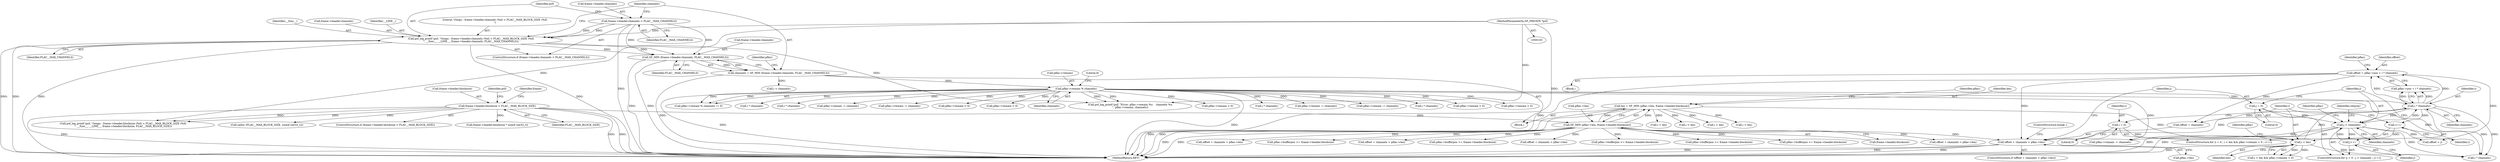 digraph "0_libsndfile_60b234301adf258786d8b90be5c1d437fc8799e0@pointer" {
"1000527" [label="(Call,offset + channels > pflac->len)"];
"1000506" [label="(Call,offset = pflac->pos + i * channels)"];
"1000512" [label="(Call,i * channels)"];
"1000495" [label="(Call,i < len)"];
"1000503" [label="(Call,i++)"];
"1000491" [label="(Call,i = 0)"];
"1000246" [label="(Call,len = SF_MIN (pflac->len, frame->header.blocksize))"];
"1000248" [label="(Call,SF_MIN (pflac->len, frame->header.blocksize))"];
"1000135" [label="(Call,frame->header.blocksize > FLAC__MAX_BLOCK_SIZE)"];
"1000259" [label="(Call,pflac->remain % channels)"];
"1000180" [label="(Call,channels = SF_MIN (frame->header.channels, FLAC__MAX_CHANNELS))"];
"1000182" [label="(Call,SF_MIN (frame->header.channels, FLAC__MAX_CHANNELS))"];
"1000162" [label="(Call,frame->header.channels > FLAC__MAX_CHANNELS)"];
"1000169" [label="(Call,psf_log_printf (psf, \"Ooops : frame->header.channels (%d) > FLAC__MAX_BLOCK_SIZE (%d)\n\", __func__, __LINE__, frame->header.channels, FLAC__MAX_CHANNELS))"];
"1000104" [label="(MethodParameterIn,SF_PRIVATE *psf)"];
"1000539" [label="(Call,j < channels)"];
"1000542" [label="(Call,j++)"];
"1000536" [label="(Call,j = 0)"];
"1000183" [label="(Call,frame->header.channels)"];
"1000512" [label="(Call,i * channels)"];
"1000173" [label="(Identifier,__LINE__)"];
"1000179" [label="(Identifier,FLAC__MAX_CHANNELS)"];
"1000749" [label="(Call,offset + channels > pflac->len)"];
"1000169" [label="(Call,psf_log_printf (psf, \"Ooops : frame->header.channels (%d) > FLAC__MAX_BLOCK_SIZE (%d)\n\", __func__, __LINE__, frame->header.channels, FLAC__MAX_CHANNELS))"];
"1000168" [label="(Identifier,FLAC__MAX_CHANNELS)"];
"1000141" [label="(Identifier,FLAC__MAX_BLOCK_SIZE)"];
"1000143" [label="(Call,psf_log_printf (psf, \"Ooops : frame->header.blocksize (%d) > FLAC__MAX_BLOCK_SIZE (%d)\n\", __func__, __LINE__, frame->header.blocksize, FLAC__MAX_BLOCK_SIZE))"];
"1000717" [label="(Call,i < len)"];
"1000505" [label="(Block,)"];
"1000639" [label="(Call,offset + channels > pflac->len)"];
"1000496" [label="(Identifier,i)"];
"1000220" [label="(Call,calloc (FLAC__MAX_BLOCK_SIZE, sizeof (int32_t)))"];
"1000162" [label="(Call,frame->header.channels > FLAC__MAX_CHANNELS)"];
"1000378" [label="(Call,pflac->remain -= channels)"];
"1000531" [label="(Call,pflac->len)"];
"1000537" [label="(Identifier,j)"];
"1000808" [label="(MethodReturn,RET)"];
"1000547" [label="(Call,offset + j)"];
"1000460" [label="(Call,pflac->remain -= channels)"];
"1000144" [label="(Identifier,psf)"];
"1000563" [label="(Identifier,pflac)"];
"1000610" [label="(Call,pflac->remain > 0)"];
"1000491" [label="(Call,i = 0)"];
"1000317" [label="(Call,pflac->remain > 0)"];
"1000335" [label="(Call,pflac->bufferpos >= frame->header.blocksize)"];
"1000263" [label="(Identifier,channels)"];
"1000546" [label="(Identifier,retpcm)"];
"1000506" [label="(Call,offset = pflac->pos + i * channels)"];
"1000534" [label="(ControlStructure,break ;)"];
"1000497" [label="(Identifier,len)"];
"1000163" [label="(Call,frame->header.channels)"];
"1000171" [label="(Literal,\"Ooops : frame->header.channels (%d) > FLAC__MAX_BLOCK_SIZE (%d)\n\")"];
"1000504" [label="(Identifier,i)"];
"1000181" [label="(Identifier,channels)"];
"1000426" [label="(Call,offset + channels > pflac->len)"];
"1000247" [label="(Identifier,len)"];
"1000134" [label="(ControlStructure,if (frame->header.blocksize > FLAC__MAX_BLOCK_SIZE))"];
"1000259" [label="(Call,pflac->remain % channels)"];
"1000394" [label="(Call,i < len)"];
"1000415" [label="(Call,pflac->bufferpos >= frame->header.blocksize)"];
"1000192" [label="(Identifier,pflac)"];
"1000500" [label="(Identifier,pflac)"];
"1000495" [label="(Call,i < len)"];
"1000248" [label="(Call,SF_MIN (pflac->len, frame->header.blocksize))"];
"1000314" [label="(Call,i < len)"];
"1000538" [label="(Literal,0)"];
"1000266" [label="(Call,psf_log_printf (psf, \"Error: pflac->remain %u    channels %u\n\", pflac->remain, channels))"];
"1000541" [label="(Identifier,channels)"];
"1000261" [label="(Identifier,pflac)"];
"1000346" [label="(Call,offset + channels > pflac->len)"];
"1000233" [label="(Call,frame->header.blocksize * sizeof (int32_t))"];
"1000720" [label="(Call,pflac->remain > 0)"];
"1000514" [label="(Identifier,channels)"];
"1000136" [label="(Call,frame->header.blocksize)"];
"1000539" [label="(Call,j < channels)"];
"1000135" [label="(Call,frame->header.blocksize > FLAC__MAX_BLOCK_SIZE)"];
"1000734" [label="(Call,i * channels)"];
"1000527" [label="(Call,offset + channels > pflac->len)"];
"1000543" [label="(Identifier,j)"];
"1000105" [label="(Block,)"];
"1000508" [label="(Call,pflac->pos + i * channels)"];
"1000246" [label="(Call,len = SF_MIN (pflac->len, frame->header.blocksize))"];
"1000513" [label="(Identifier,i)"];
"1000796" [label="(Call,i * channels)"];
"1000671" [label="(Call,pflac->remain -= channels)"];
"1000526" [label="(ControlStructure,if (offset + channels > pflac->len))"];
"1000170" [label="(Identifier,psf)"];
"1000503" [label="(Call,i++)"];
"1000507" [label="(Identifier,offset)"];
"1000738" [label="(Call,pflac->bufferpos >= frame->header.blocksize)"];
"1000264" [label="(Literal,0)"];
"1000180" [label="(Call,channels = SF_MIN (frame->header.channels, FLAC__MAX_CHANNELS))"];
"1000535" [label="(ControlStructure,for (j = 0 ; j < channels ; j++))"];
"1000161" [label="(ControlStructure,if (frame->header.channels > FLAC__MAX_CHANNELS))"];
"1000249" [label="(Call,pflac->len)"];
"1000493" [label="(Literal,0)"];
"1000781" [label="(Call,pflac->remain -= channels)"];
"1000411" [label="(Call,i * channels)"];
"1000104" [label="(MethodParameterIn,SF_PRIVATE *psf)"];
"1000528" [label="(Call,offset + channels)"];
"1000492" [label="(Identifier,i)"];
"1000172" [label="(Identifier,__func__)"];
"1000561" [label="(Call,pflac->remain -= channels)"];
"1000628" [label="(Call,pflac->bufferpos >= frame->header.blocksize)"];
"1000174" [label="(Call,frame->header.channels)"];
"1000165" [label="(Identifier,frame)"];
"1000540" [label="(Identifier,j)"];
"1000397" [label="(Call,pflac->remain > 0)"];
"1000188" [label="(Identifier,FLAC__MAX_CHANNELS)"];
"1000490" [label="(ControlStructure,for (i = 0 ; i < len && pflac->remain > 0 ; i++))"];
"1000498" [label="(Call,pflac->remain > 0)"];
"1000200" [label="(Call,i < channels)"];
"1000516" [label="(Call,pflac->bufferpos >= frame->header.blocksize)"];
"1000518" [label="(Identifier,pflac)"];
"1000258" [label="(Call,pflac->remain % channels != 0)"];
"1000607" [label="(Call,i < len)"];
"1000542" [label="(Call,j++)"];
"1000331" [label="(Call,i * channels)"];
"1000252" [label="(Call,frame->header.blocksize)"];
"1000260" [label="(Call,pflac->remain)"];
"1000624" [label="(Call,i * channels)"];
"1000536" [label="(Call,j = 0)"];
"1000182" [label="(Call,SF_MIN (frame->header.channels, FLAC__MAX_CHANNELS))"];
"1000494" [label="(Call,i < len && pflac->remain > 0)"];
"1000527" -> "1000526"  [label="AST: "];
"1000527" -> "1000531"  [label="CFG: "];
"1000528" -> "1000527"  [label="AST: "];
"1000531" -> "1000527"  [label="AST: "];
"1000534" -> "1000527"  [label="CFG: "];
"1000537" -> "1000527"  [label="CFG: "];
"1000527" -> "1000808"  [label="DDG: "];
"1000527" -> "1000808"  [label="DDG: "];
"1000527" -> "1000808"  [label="DDG: "];
"1000506" -> "1000527"  [label="DDG: "];
"1000512" -> "1000527"  [label="DDG: "];
"1000248" -> "1000527"  [label="DDG: "];
"1000506" -> "1000505"  [label="AST: "];
"1000506" -> "1000508"  [label="CFG: "];
"1000507" -> "1000506"  [label="AST: "];
"1000508" -> "1000506"  [label="AST: "];
"1000518" -> "1000506"  [label="CFG: "];
"1000506" -> "1000808"  [label="DDG: "];
"1000512" -> "1000506"  [label="DDG: "];
"1000512" -> "1000506"  [label="DDG: "];
"1000506" -> "1000528"  [label="DDG: "];
"1000506" -> "1000547"  [label="DDG: "];
"1000512" -> "1000508"  [label="AST: "];
"1000512" -> "1000514"  [label="CFG: "];
"1000513" -> "1000512"  [label="AST: "];
"1000514" -> "1000512"  [label="AST: "];
"1000508" -> "1000512"  [label="CFG: "];
"1000512" -> "1000503"  [label="DDG: "];
"1000512" -> "1000508"  [label="DDG: "];
"1000512" -> "1000508"  [label="DDG: "];
"1000495" -> "1000512"  [label="DDG: "];
"1000259" -> "1000512"  [label="DDG: "];
"1000539" -> "1000512"  [label="DDG: "];
"1000512" -> "1000528"  [label="DDG: "];
"1000512" -> "1000539"  [label="DDG: "];
"1000512" -> "1000796"  [label="DDG: "];
"1000512" -> "1000796"  [label="DDG: "];
"1000495" -> "1000494"  [label="AST: "];
"1000495" -> "1000497"  [label="CFG: "];
"1000496" -> "1000495"  [label="AST: "];
"1000497" -> "1000495"  [label="AST: "];
"1000500" -> "1000495"  [label="CFG: "];
"1000494" -> "1000495"  [label="CFG: "];
"1000495" -> "1000808"  [label="DDG: "];
"1000495" -> "1000494"  [label="DDG: "];
"1000495" -> "1000494"  [label="DDG: "];
"1000503" -> "1000495"  [label="DDG: "];
"1000491" -> "1000495"  [label="DDG: "];
"1000246" -> "1000495"  [label="DDG: "];
"1000495" -> "1000796"  [label="DDG: "];
"1000503" -> "1000490"  [label="AST: "];
"1000503" -> "1000504"  [label="CFG: "];
"1000504" -> "1000503"  [label="AST: "];
"1000496" -> "1000503"  [label="CFG: "];
"1000491" -> "1000490"  [label="AST: "];
"1000491" -> "1000493"  [label="CFG: "];
"1000492" -> "1000491"  [label="AST: "];
"1000493" -> "1000491"  [label="AST: "];
"1000496" -> "1000491"  [label="CFG: "];
"1000246" -> "1000105"  [label="AST: "];
"1000246" -> "1000248"  [label="CFG: "];
"1000247" -> "1000246"  [label="AST: "];
"1000248" -> "1000246"  [label="AST: "];
"1000261" -> "1000246"  [label="CFG: "];
"1000246" -> "1000808"  [label="DDG: "];
"1000246" -> "1000808"  [label="DDG: "];
"1000248" -> "1000246"  [label="DDG: "];
"1000248" -> "1000246"  [label="DDG: "];
"1000246" -> "1000314"  [label="DDG: "];
"1000246" -> "1000394"  [label="DDG: "];
"1000246" -> "1000607"  [label="DDG: "];
"1000246" -> "1000717"  [label="DDG: "];
"1000248" -> "1000252"  [label="CFG: "];
"1000249" -> "1000248"  [label="AST: "];
"1000252" -> "1000248"  [label="AST: "];
"1000248" -> "1000808"  [label="DDG: "];
"1000248" -> "1000808"  [label="DDG: "];
"1000135" -> "1000248"  [label="DDG: "];
"1000248" -> "1000335"  [label="DDG: "];
"1000248" -> "1000346"  [label="DDG: "];
"1000248" -> "1000415"  [label="DDG: "];
"1000248" -> "1000426"  [label="DDG: "];
"1000248" -> "1000516"  [label="DDG: "];
"1000248" -> "1000628"  [label="DDG: "];
"1000248" -> "1000639"  [label="DDG: "];
"1000248" -> "1000738"  [label="DDG: "];
"1000248" -> "1000749"  [label="DDG: "];
"1000135" -> "1000134"  [label="AST: "];
"1000135" -> "1000141"  [label="CFG: "];
"1000136" -> "1000135"  [label="AST: "];
"1000141" -> "1000135"  [label="AST: "];
"1000144" -> "1000135"  [label="CFG: "];
"1000165" -> "1000135"  [label="CFG: "];
"1000135" -> "1000808"  [label="DDG: "];
"1000135" -> "1000808"  [label="DDG: "];
"1000135" -> "1000808"  [label="DDG: "];
"1000135" -> "1000143"  [label="DDG: "];
"1000135" -> "1000143"  [label="DDG: "];
"1000135" -> "1000220"  [label="DDG: "];
"1000135" -> "1000233"  [label="DDG: "];
"1000259" -> "1000258"  [label="AST: "];
"1000259" -> "1000263"  [label="CFG: "];
"1000260" -> "1000259"  [label="AST: "];
"1000263" -> "1000259"  [label="AST: "];
"1000264" -> "1000259"  [label="CFG: "];
"1000259" -> "1000808"  [label="DDG: "];
"1000259" -> "1000808"  [label="DDG: "];
"1000259" -> "1000258"  [label="DDG: "];
"1000259" -> "1000258"  [label="DDG: "];
"1000180" -> "1000259"  [label="DDG: "];
"1000259" -> "1000266"  [label="DDG: "];
"1000259" -> "1000266"  [label="DDG: "];
"1000259" -> "1000317"  [label="DDG: "];
"1000259" -> "1000331"  [label="DDG: "];
"1000259" -> "1000378"  [label="DDG: "];
"1000259" -> "1000397"  [label="DDG: "];
"1000259" -> "1000411"  [label="DDG: "];
"1000259" -> "1000460"  [label="DDG: "];
"1000259" -> "1000498"  [label="DDG: "];
"1000259" -> "1000561"  [label="DDG: "];
"1000259" -> "1000610"  [label="DDG: "];
"1000259" -> "1000624"  [label="DDG: "];
"1000259" -> "1000671"  [label="DDG: "];
"1000259" -> "1000720"  [label="DDG: "];
"1000259" -> "1000734"  [label="DDG: "];
"1000259" -> "1000781"  [label="DDG: "];
"1000259" -> "1000796"  [label="DDG: "];
"1000180" -> "1000105"  [label="AST: "];
"1000180" -> "1000182"  [label="CFG: "];
"1000181" -> "1000180"  [label="AST: "];
"1000182" -> "1000180"  [label="AST: "];
"1000192" -> "1000180"  [label="CFG: "];
"1000180" -> "1000808"  [label="DDG: "];
"1000182" -> "1000180"  [label="DDG: "];
"1000182" -> "1000180"  [label="DDG: "];
"1000180" -> "1000200"  [label="DDG: "];
"1000182" -> "1000188"  [label="CFG: "];
"1000183" -> "1000182"  [label="AST: "];
"1000188" -> "1000182"  [label="AST: "];
"1000182" -> "1000808"  [label="DDG: "];
"1000182" -> "1000808"  [label="DDG: "];
"1000162" -> "1000182"  [label="DDG: "];
"1000162" -> "1000182"  [label="DDG: "];
"1000169" -> "1000182"  [label="DDG: "];
"1000169" -> "1000182"  [label="DDG: "];
"1000162" -> "1000161"  [label="AST: "];
"1000162" -> "1000168"  [label="CFG: "];
"1000163" -> "1000162"  [label="AST: "];
"1000168" -> "1000162"  [label="AST: "];
"1000170" -> "1000162"  [label="CFG: "];
"1000181" -> "1000162"  [label="CFG: "];
"1000162" -> "1000808"  [label="DDG: "];
"1000162" -> "1000169"  [label="DDG: "];
"1000162" -> "1000169"  [label="DDG: "];
"1000169" -> "1000161"  [label="AST: "];
"1000169" -> "1000179"  [label="CFG: "];
"1000170" -> "1000169"  [label="AST: "];
"1000171" -> "1000169"  [label="AST: "];
"1000172" -> "1000169"  [label="AST: "];
"1000173" -> "1000169"  [label="AST: "];
"1000174" -> "1000169"  [label="AST: "];
"1000179" -> "1000169"  [label="AST: "];
"1000181" -> "1000169"  [label="CFG: "];
"1000169" -> "1000808"  [label="DDG: "];
"1000169" -> "1000808"  [label="DDG: "];
"1000169" -> "1000808"  [label="DDG: "];
"1000169" -> "1000808"  [label="DDG: "];
"1000104" -> "1000169"  [label="DDG: "];
"1000169" -> "1000266"  [label="DDG: "];
"1000104" -> "1000103"  [label="AST: "];
"1000104" -> "1000808"  [label="DDG: "];
"1000104" -> "1000143"  [label="DDG: "];
"1000104" -> "1000266"  [label="DDG: "];
"1000539" -> "1000535"  [label="AST: "];
"1000539" -> "1000541"  [label="CFG: "];
"1000540" -> "1000539"  [label="AST: "];
"1000541" -> "1000539"  [label="AST: "];
"1000546" -> "1000539"  [label="CFG: "];
"1000563" -> "1000539"  [label="CFG: "];
"1000539" -> "1000808"  [label="DDG: "];
"1000539" -> "1000808"  [label="DDG: "];
"1000542" -> "1000539"  [label="DDG: "];
"1000536" -> "1000539"  [label="DDG: "];
"1000539" -> "1000542"  [label="DDG: "];
"1000539" -> "1000547"  [label="DDG: "];
"1000539" -> "1000561"  [label="DDG: "];
"1000539" -> "1000796"  [label="DDG: "];
"1000542" -> "1000535"  [label="AST: "];
"1000542" -> "1000543"  [label="CFG: "];
"1000543" -> "1000542"  [label="AST: "];
"1000540" -> "1000542"  [label="CFG: "];
"1000536" -> "1000535"  [label="AST: "];
"1000536" -> "1000538"  [label="CFG: "];
"1000537" -> "1000536"  [label="AST: "];
"1000538" -> "1000536"  [label="AST: "];
"1000540" -> "1000536"  [label="CFG: "];
}
